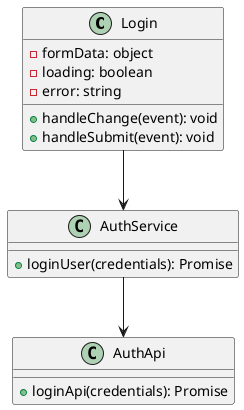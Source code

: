 @startuml SignIn
class Login {
  - formData: object
  - loading: boolean
  - error: string
  + handleChange(event): void
  + handleSubmit(event): void
}

class AuthService {
  + loginUser(credentials): Promise
}

class AuthApi {
  + loginApi(credentials): Promise
}

Login --> AuthService
AuthService --> AuthApi
@enduml
